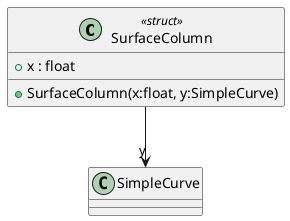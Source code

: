 @startuml
class SurfaceColumn <<struct>> {
    + x : float
    + SurfaceColumn(x:float, y:SimpleCurve)
}
SurfaceColumn --> "y" SimpleCurve
@enduml
